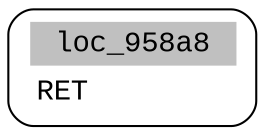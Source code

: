 digraph asm_graph {
1941 [
shape="Mrecord" fontname="Courier New"label =<<table border="0" cellborder="0" cellpadding="3"><tr><td align="center" colspan="2" bgcolor="grey">loc_958a8</td></tr><tr><td align="left">RET        </td></tr></table>> ];
}